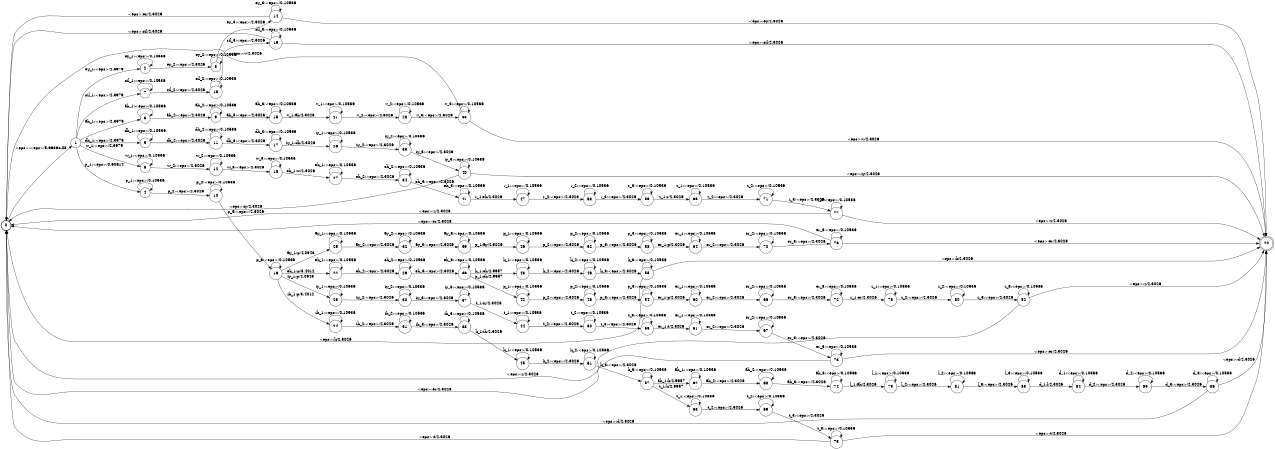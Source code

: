 digraph FST {
rankdir = LR;
size = "8.5,11";
center = 1;
orientation = Portrait;
ranksep = "0.4";
nodesep = "0.25";
0 [label = "0", shape = circle, style = bold, fontsize = 14]
	0 -> 1 [label = "<eps>:<eps>/5.6636e-08", fontsize = 14];
1 [label = "1", shape = circle, style = solid, fontsize = 14]
	1 -> 2 [label = "ey_1:<eps>/2.3979", fontsize = 14];
	1 -> 3 [label = "ah_1:<eps>/2.3979", fontsize = 14];
	1 -> 4 [label = "p_1:<eps>/0.60614", fontsize = 14];
	1 -> 5 [label = "dh_1:<eps>/2.3979", fontsize = 14];
	1 -> 6 [label = "w_1:<eps>/2.3979", fontsize = 14];
	1 -> 7 [label = "sil_1:<eps>/2.3979", fontsize = 14];
2 [label = "2", shape = circle, style = solid, fontsize = 14]
	2 -> 2 [label = "ey_1:<eps>/0.10536", fontsize = 14];
	2 -> 8 [label = "ey_2:<eps>/2.3026", fontsize = 14];
3 [label = "3", shape = circle, style = solid, fontsize = 14]
	3 -> 3 [label = "ah_1:<eps>/0.10536", fontsize = 14];
	3 -> 9 [label = "ah_2:<eps>/2.3026", fontsize = 14];
4 [label = "4", shape = circle, style = solid, fontsize = 14]
	4 -> 4 [label = "p_1:<eps>/0.10536", fontsize = 14];
	4 -> 10 [label = "p_2:<eps>/2.3026", fontsize = 14];
5 [label = "5", shape = circle, style = solid, fontsize = 14]
	5 -> 5 [label = "dh_1:<eps>/0.10536", fontsize = 14];
	5 -> 11 [label = "dh_2:<eps>/2.3026", fontsize = 14];
6 [label = "6", shape = circle, style = solid, fontsize = 14]
	6 -> 6 [label = "w_1:<eps>/0.10536", fontsize = 14];
	6 -> 12 [label = "w_2:<eps>/2.3026", fontsize = 14];
7 [label = "7", shape = circle, style = solid, fontsize = 14]
	7 -> 7 [label = "sil_1:<eps>/0.10536", fontsize = 14];
	7 -> 13 [label = "sil_2:<eps>/2.3026", fontsize = 14];
8 [label = "8", shape = circle, style = solid, fontsize = 14]
	8 -> 8 [label = "ey_2:<eps>/0.10536", fontsize = 14];
	8 -> 14 [label = "ey_3:<eps>/2.3026", fontsize = 14];
9 [label = "9", shape = circle, style = solid, fontsize = 14]
	9 -> 9 [label = "ah_2:<eps>/0.10536", fontsize = 14];
	9 -> 15 [label = "ah_3:<eps>/2.3026", fontsize = 14];
10 [label = "10", shape = circle, style = solid, fontsize = 14]
	10 -> 10 [label = "p_2:<eps>/0.10536", fontsize = 14];
	10 -> 16 [label = "p_3:<eps>/2.3026", fontsize = 14];
11 [label = "11", shape = circle, style = solid, fontsize = 14]
	11 -> 11 [label = "dh_2:<eps>/0.10536", fontsize = 14];
	11 -> 17 [label = "dh_3:<eps>/2.3026", fontsize = 14];
12 [label = "12", shape = circle, style = solid, fontsize = 14]
	12 -> 12 [label = "w_2:<eps>/0.10536", fontsize = 14];
	12 -> 18 [label = "w_3:<eps>/2.3026", fontsize = 14];
13 [label = "13", shape = circle, style = solid, fontsize = 14]
	13 -> 13 [label = "sil_2:<eps>/0.10536", fontsize = 14];
	13 -> 19 [label = "sil_3:<eps>/2.3026", fontsize = 14];
14 [label = "14", shape = circle, style = solid, fontsize = 14]
	14 -> 0 [label = "<eps>:ey/2.3026", fontsize = 14];
	14 -> 14 [label = "ey_3:<eps>/0.10536", fontsize = 14];
	14 -> 20 [label = "<eps>:ey/2.3026", fontsize = 14];
15 [label = "15", shape = circle, style = solid, fontsize = 14]
	15 -> 15 [label = "ah_3:<eps>/0.10536", fontsize = 14];
	15 -> 21 [label = "v_1:ah/2.3026", fontsize = 14];
16 [label = "16", shape = circle, style = solid, fontsize = 14]
	16 -> 16 [label = "p_3:<eps>/0.10536", fontsize = 14];
	16 -> 22 [label = "eh_1:p/3.4012", fontsize = 14];
	16 -> 23 [label = "iy_1:p/4.0943", fontsize = 14];
	16 -> 24 [label = "ih_1:p/3.4012", fontsize = 14];
	16 -> 25 [label = "ay_1:p/4.0943", fontsize = 14];
17 [label = "17", shape = circle, style = solid, fontsize = 14]
	17 -> 26 [label = "iy_1:dh/2.3026", fontsize = 14];
	17 -> 17 [label = "dh_3:<eps>/0.10536", fontsize = 14];
18 [label = "18", shape = circle, style = solid, fontsize = 14]
	18 -> 27 [label = "eh_1:w/2.3026", fontsize = 14];
	18 -> 18 [label = "w_3:<eps>/0.10536", fontsize = 14];
19 [label = "19", shape = circle, style = solid, fontsize = 14]
	19 -> 0 [label = "<eps>:sil/2.3026", fontsize = 14];
	19 -> 19 [label = "sil_3:<eps>/0.10536", fontsize = 14];
	19 -> 20 [label = "<eps>:sil/2.3026", fontsize = 14];
20 [label = "20", shape = doublecircle, style = solid, fontsize = 14]
21 [label = "21", shape = circle, style = solid, fontsize = 14]
	21 -> 21 [label = "v_1:<eps>/0.10536", fontsize = 14];
	21 -> 28 [label = "v_2:<eps>/2.3026", fontsize = 14];
22 [label = "22", shape = circle, style = solid, fontsize = 14]
	22 -> 22 [label = "eh_1:<eps>/0.10536", fontsize = 14];
	22 -> 29 [label = "eh_2:<eps>/2.3026", fontsize = 14];
23 [label = "23", shape = circle, style = solid, fontsize = 14]
	23 -> 23 [label = "iy_1:<eps>/0.10536", fontsize = 14];
	23 -> 30 [label = "iy_2:<eps>/2.3026", fontsize = 14];
24 [label = "24", shape = circle, style = solid, fontsize = 14]
	24 -> 24 [label = "ih_1:<eps>/0.10536", fontsize = 14];
	24 -> 31 [label = "ih_2:<eps>/2.3026", fontsize = 14];
25 [label = "25", shape = circle, style = solid, fontsize = 14]
	25 -> 25 [label = "ay_1:<eps>/0.10536", fontsize = 14];
	25 -> 32 [label = "ay_2:<eps>/2.3026", fontsize = 14];
26 [label = "26", shape = circle, style = solid, fontsize = 14]
	26 -> 26 [label = "iy_1:<eps>/0.10536", fontsize = 14];
	26 -> 33 [label = "iy_2:<eps>/2.3026", fontsize = 14];
27 [label = "27", shape = circle, style = solid, fontsize = 14]
	27 -> 27 [label = "eh_1:<eps>/0.10536", fontsize = 14];
	27 -> 34 [label = "eh_2:<eps>/2.3026", fontsize = 14];
28 [label = "28", shape = circle, style = solid, fontsize = 14]
	28 -> 28 [label = "v_2:<eps>/0.10536", fontsize = 14];
	28 -> 35 [label = "v_3:<eps>/2.3026", fontsize = 14];
29 [label = "29", shape = circle, style = solid, fontsize = 14]
	29 -> 29 [label = "eh_2:<eps>/0.10536", fontsize = 14];
	29 -> 36 [label = "eh_3:<eps>/2.3026", fontsize = 14];
30 [label = "30", shape = circle, style = solid, fontsize = 14]
	30 -> 30 [label = "iy_2:<eps>/0.10536", fontsize = 14];
	30 -> 37 [label = "iy_3:<eps>/2.3026", fontsize = 14];
31 [label = "31", shape = circle, style = solid, fontsize = 14]
	31 -> 31 [label = "ih_2:<eps>/0.10536", fontsize = 14];
	31 -> 38 [label = "ih_3:<eps>/2.3026", fontsize = 14];
32 [label = "32", shape = circle, style = solid, fontsize = 14]
	32 -> 32 [label = "ay_2:<eps>/0.10536", fontsize = 14];
	32 -> 39 [label = "ay_3:<eps>/2.3026", fontsize = 14];
33 [label = "33", shape = circle, style = solid, fontsize = 14]
	33 -> 33 [label = "iy_2:<eps>/0.10536", fontsize = 14];
	33 -> 40 [label = "iy_3:<eps>/2.3026", fontsize = 14];
34 [label = "34", shape = circle, style = solid, fontsize = 14]
	34 -> 34 [label = "eh_2:<eps>/0.10536", fontsize = 14];
	34 -> 41 [label = "eh_3:<eps>/2.3026", fontsize = 14];
35 [label = "35", shape = circle, style = solid, fontsize = 14]
	35 -> 0 [label = "<eps>:v/2.3026", fontsize = 14];
	35 -> 35 [label = "v_3:<eps>/0.10536", fontsize = 14];
	35 -> 20 [label = "<eps>:v/2.3026", fontsize = 14];
36 [label = "36", shape = circle, style = solid, fontsize = 14]
	36 -> 42 [label = "p_1:eh/2.9957", fontsize = 14];
	36 -> 36 [label = "eh_3:<eps>/0.10536", fontsize = 14];
	36 -> 43 [label = "k_1:eh/2.9957", fontsize = 14];
37 [label = "37", shape = circle, style = solid, fontsize = 14]
	37 -> 37 [label = "iy_3:<eps>/0.10536", fontsize = 14];
	37 -> 44 [label = "t_1:iy/2.3026", fontsize = 14];
38 [label = "38", shape = circle, style = solid, fontsize = 14]
	38 -> 45 [label = "k_1:ih/2.3026", fontsize = 14];
	38 -> 38 [label = "ih_3:<eps>/0.10536", fontsize = 14];
39 [label = "39", shape = circle, style = solid, fontsize = 14]
	39 -> 46 [label = "p_1:ay/2.3026", fontsize = 14];
	39 -> 39 [label = "ay_3:<eps>/0.10536", fontsize = 14];
40 [label = "40", shape = circle, style = solid, fontsize = 14]
	40 -> 0 [label = "<eps>:iy/2.3026", fontsize = 14];
	40 -> 40 [label = "iy_3:<eps>/0.10536", fontsize = 14];
	40 -> 20 [label = "<eps>:iy/2.3026", fontsize = 14];
41 [label = "41", shape = circle, style = solid, fontsize = 14]
	41 -> 41 [label = "eh_3:<eps>/0.10536", fontsize = 14];
	41 -> 47 [label = "r_1:eh/2.3026", fontsize = 14];
42 [label = "42", shape = circle, style = solid, fontsize = 14]
	42 -> 42 [label = "p_1:<eps>/0.10536", fontsize = 14];
	42 -> 48 [label = "p_2:<eps>/2.3026", fontsize = 14];
43 [label = "43", shape = circle, style = solid, fontsize = 14]
	43 -> 43 [label = "k_1:<eps>/0.10536", fontsize = 14];
	43 -> 49 [label = "k_2:<eps>/2.3026", fontsize = 14];
44 [label = "44", shape = circle, style = solid, fontsize = 14]
	44 -> 44 [label = "t_1:<eps>/0.10536", fontsize = 14];
	44 -> 50 [label = "t_2:<eps>/2.3026", fontsize = 14];
45 [label = "45", shape = circle, style = solid, fontsize = 14]
	45 -> 45 [label = "k_1:<eps>/0.10536", fontsize = 14];
	45 -> 51 [label = "k_2:<eps>/2.3026", fontsize = 14];
46 [label = "46", shape = circle, style = solid, fontsize = 14]
	46 -> 46 [label = "p_1:<eps>/0.10536", fontsize = 14];
	46 -> 52 [label = "p_2:<eps>/2.3026", fontsize = 14];
47 [label = "47", shape = circle, style = solid, fontsize = 14]
	47 -> 47 [label = "r_1:<eps>/0.10536", fontsize = 14];
	47 -> 53 [label = "r_2:<eps>/2.3026", fontsize = 14];
48 [label = "48", shape = circle, style = solid, fontsize = 14]
	48 -> 48 [label = "p_2:<eps>/0.10536", fontsize = 14];
	48 -> 54 [label = "p_3:<eps>/2.3026", fontsize = 14];
49 [label = "49", shape = circle, style = solid, fontsize = 14]
	49 -> 49 [label = "k_2:<eps>/0.10536", fontsize = 14];
	49 -> 55 [label = "k_3:<eps>/2.3026", fontsize = 14];
50 [label = "50", shape = circle, style = solid, fontsize = 14]
	50 -> 50 [label = "t_2:<eps>/0.10536", fontsize = 14];
	50 -> 56 [label = "t_3:<eps>/2.3026", fontsize = 14];
51 [label = "51", shape = circle, style = solid, fontsize = 14]
	51 -> 51 [label = "k_2:<eps>/0.10536", fontsize = 14];
	51 -> 57 [label = "k_3:<eps>/2.3026", fontsize = 14];
52 [label = "52", shape = circle, style = solid, fontsize = 14]
	52 -> 52 [label = "p_2:<eps>/0.10536", fontsize = 14];
	52 -> 58 [label = "p_3:<eps>/2.3026", fontsize = 14];
53 [label = "53", shape = circle, style = solid, fontsize = 14]
	53 -> 53 [label = "r_2:<eps>/0.10536", fontsize = 14];
	53 -> 59 [label = "r_3:<eps>/2.3026", fontsize = 14];
54 [label = "54", shape = circle, style = solid, fontsize = 14]
	54 -> 54 [label = "p_3:<eps>/0.10536", fontsize = 14];
	54 -> 60 [label = "er_1:p/2.3026", fontsize = 14];
55 [label = "55", shape = circle, style = solid, fontsize = 14]
	55 -> 0 [label = "<eps>:k/2.3026", fontsize = 14];
	55 -> 55 [label = "k_3:<eps>/0.10536", fontsize = 14];
	55 -> 20 [label = "<eps>:k/2.3026", fontsize = 14];
56 [label = "56", shape = circle, style = solid, fontsize = 14]
	56 -> 61 [label = "er_1:t/2.3026", fontsize = 14];
	56 -> 56 [label = "t_3:<eps>/0.10536", fontsize = 14];
57 [label = "57", shape = circle, style = solid, fontsize = 14]
	57 -> 62 [label = "ah_1:k/2.9957", fontsize = 14];
	57 -> 57 [label = "k_3:<eps>/0.10536", fontsize = 14];
	57 -> 63 [label = "t_1:k/2.9957", fontsize = 14];
58 [label = "58", shape = circle, style = solid, fontsize = 14]
	58 -> 58 [label = "p_3:<eps>/0.10536", fontsize = 14];
	58 -> 64 [label = "er_1:p/2.3026", fontsize = 14];
59 [label = "59", shape = circle, style = solid, fontsize = 14]
	59 -> 65 [label = "z_1:r/2.3026", fontsize = 14];
	59 -> 59 [label = "r_3:<eps>/0.10536", fontsize = 14];
60 [label = "60", shape = circle, style = solid, fontsize = 14]
	60 -> 60 [label = "er_1:<eps>/0.10536", fontsize = 14];
	60 -> 66 [label = "er_2:<eps>/2.3026", fontsize = 14];
61 [label = "61", shape = circle, style = solid, fontsize = 14]
	61 -> 61 [label = "er_1:<eps>/0.10536", fontsize = 14];
	61 -> 67 [label = "er_2:<eps>/2.3026", fontsize = 14];
62 [label = "62", shape = circle, style = solid, fontsize = 14]
	62 -> 62 [label = "ah_1:<eps>/0.10536", fontsize = 14];
	62 -> 68 [label = "ah_2:<eps>/2.3026", fontsize = 14];
63 [label = "63", shape = circle, style = solid, fontsize = 14]
	63 -> 63 [label = "t_1:<eps>/0.10536", fontsize = 14];
	63 -> 69 [label = "t_2:<eps>/2.3026", fontsize = 14];
64 [label = "64", shape = circle, style = solid, fontsize = 14]
	64 -> 64 [label = "er_1:<eps>/0.10536", fontsize = 14];
	64 -> 70 [label = "er_2:<eps>/2.3026", fontsize = 14];
65 [label = "65", shape = circle, style = solid, fontsize = 14]
	65 -> 65 [label = "z_1:<eps>/0.10536", fontsize = 14];
	65 -> 71 [label = "z_2:<eps>/2.3026", fontsize = 14];
66 [label = "66", shape = circle, style = solid, fontsize = 14]
	66 -> 66 [label = "er_2:<eps>/0.10536", fontsize = 14];
	66 -> 72 [label = "er_3:<eps>/2.3026", fontsize = 14];
67 [label = "67", shape = circle, style = solid, fontsize = 14]
	67 -> 67 [label = "er_2:<eps>/0.10536", fontsize = 14];
	67 -> 73 [label = "er_3:<eps>/2.3026", fontsize = 14];
68 [label = "68", shape = circle, style = solid, fontsize = 14]
	68 -> 68 [label = "ah_2:<eps>/0.10536", fontsize = 14];
	68 -> 74 [label = "ah_3:<eps>/2.3026", fontsize = 14];
69 [label = "69", shape = circle, style = solid, fontsize = 14]
	69 -> 69 [label = "t_2:<eps>/0.10536", fontsize = 14];
	69 -> 75 [label = "t_3:<eps>/2.3026", fontsize = 14];
70 [label = "70", shape = circle, style = solid, fontsize = 14]
	70 -> 70 [label = "er_2:<eps>/0.10536", fontsize = 14];
	70 -> 76 [label = "er_3:<eps>/2.3026", fontsize = 14];
71 [label = "71", shape = circle, style = solid, fontsize = 14]
	71 -> 71 [label = "z_2:<eps>/0.10536", fontsize = 14];
	71 -> 77 [label = "z_3:<eps>/2.3026", fontsize = 14];
72 [label = "72", shape = circle, style = solid, fontsize = 14]
	72 -> 72 [label = "er_3:<eps>/0.10536", fontsize = 14];
	72 -> 78 [label = "z_1:er/2.3026", fontsize = 14];
73 [label = "73", shape = circle, style = solid, fontsize = 14]
	73 -> 0 [label = "<eps>:er/2.3026", fontsize = 14];
	73 -> 73 [label = "er_3:<eps>/0.10536", fontsize = 14];
	73 -> 20 [label = "<eps>:er/2.3026", fontsize = 14];
74 [label = "74", shape = circle, style = solid, fontsize = 14]
	74 -> 74 [label = "ah_3:<eps>/0.10536", fontsize = 14];
	74 -> 79 [label = "l_1:ah/2.3026", fontsize = 14];
75 [label = "75", shape = circle, style = solid, fontsize = 14]
	75 -> 0 [label = "<eps>:t/2.3026", fontsize = 14];
	75 -> 75 [label = "t_3:<eps>/0.10536", fontsize = 14];
	75 -> 20 [label = "<eps>:t/2.3026", fontsize = 14];
76 [label = "76", shape = circle, style = solid, fontsize = 14]
	76 -> 0 [label = "<eps>:er/2.3026", fontsize = 14];
	76 -> 76 [label = "er_3:<eps>/0.10536", fontsize = 14];
	76 -> 20 [label = "<eps>:er/2.3026", fontsize = 14];
77 [label = "77", shape = circle, style = solid, fontsize = 14]
	77 -> 0 [label = "<eps>:z/2.3026", fontsize = 14];
	77 -> 77 [label = "z_3:<eps>/0.10536", fontsize = 14];
	77 -> 20 [label = "<eps>:z/2.3026", fontsize = 14];
78 [label = "78", shape = circle, style = solid, fontsize = 14]
	78 -> 78 [label = "z_1:<eps>/0.10536", fontsize = 14];
	78 -> 80 [label = "z_2:<eps>/2.3026", fontsize = 14];
79 [label = "79", shape = circle, style = solid, fontsize = 14]
	79 -> 79 [label = "l_1:<eps>/0.10536", fontsize = 14];
	79 -> 81 [label = "l_2:<eps>/2.3026", fontsize = 14];
80 [label = "80", shape = circle, style = solid, fontsize = 14]
	80 -> 80 [label = "z_2:<eps>/0.10536", fontsize = 14];
	80 -> 82 [label = "z_3:<eps>/2.3026", fontsize = 14];
81 [label = "81", shape = circle, style = solid, fontsize = 14]
	81 -> 81 [label = "l_2:<eps>/0.10536", fontsize = 14];
	81 -> 83 [label = "l_3:<eps>/2.3026", fontsize = 14];
82 [label = "82", shape = circle, style = solid, fontsize = 14]
	82 -> 0 [label = "<eps>:z/2.3026", fontsize = 14];
	82 -> 82 [label = "z_3:<eps>/0.10536", fontsize = 14];
	82 -> 20 [label = "<eps>:z/2.3026", fontsize = 14];
83 [label = "83", shape = circle, style = solid, fontsize = 14]
	83 -> 83 [label = "l_3:<eps>/0.10536", fontsize = 14];
	83 -> 84 [label = "d_1:l/2.3026", fontsize = 14];
84 [label = "84", shape = circle, style = solid, fontsize = 14]
	84 -> 84 [label = "d_1:<eps>/0.10536", fontsize = 14];
	84 -> 85 [label = "d_2:<eps>/2.3026", fontsize = 14];
85 [label = "85", shape = circle, style = solid, fontsize = 14]
	85 -> 85 [label = "d_2:<eps>/0.10536", fontsize = 14];
	85 -> 86 [label = "d_3:<eps>/2.3026", fontsize = 14];
86 [label = "86", shape = circle, style = solid, fontsize = 14]
	86 -> 0 [label = "<eps>:d/2.3026", fontsize = 14];
	86 -> 86 [label = "d_3:<eps>/0.10536", fontsize = 14];
	86 -> 20 [label = "<eps>:d/2.3026", fontsize = 14];
}
